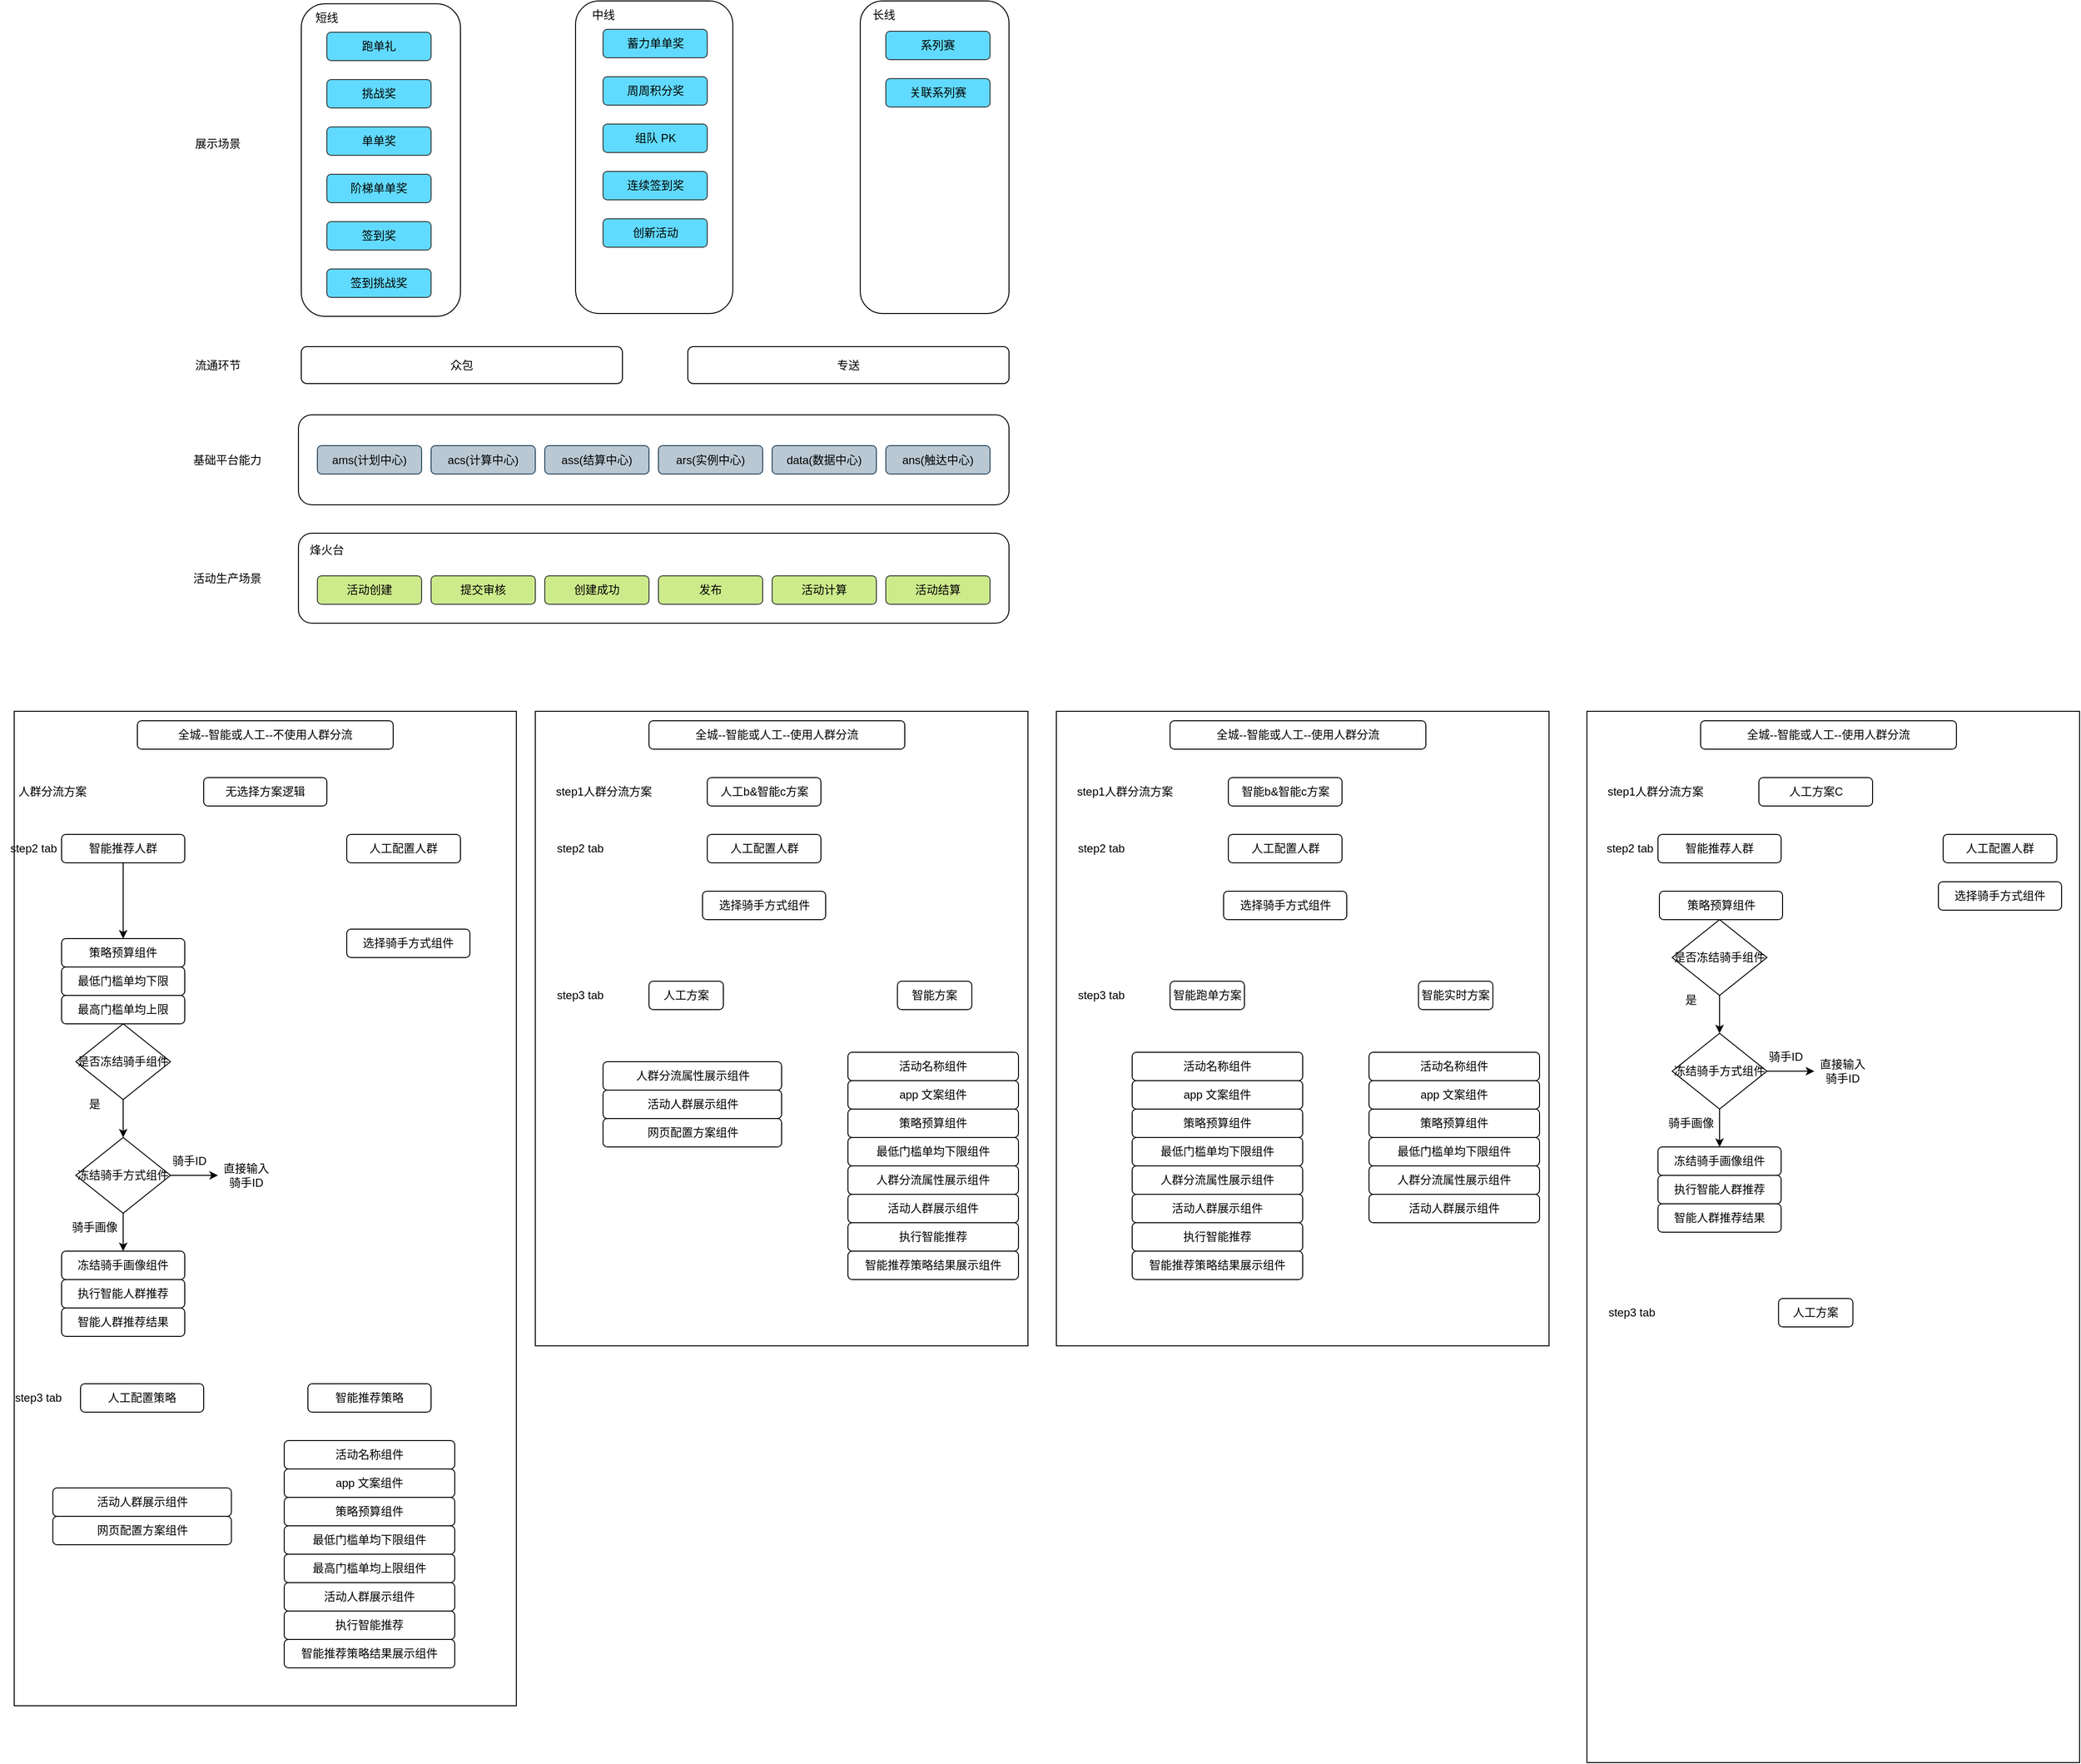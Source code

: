 <mxfile version="22.1.16" type="github">
  <diagram id="8YFWgbgVcO6-vwJ8IvwV" name="第 1 页">
    <mxGraphModel dx="1642" dy="1104" grid="1" gridSize="10" guides="1" tooltips="1" connect="1" arrows="1" fold="1" page="0" pageScale="1" pageWidth="827" pageHeight="1169" math="0" shadow="0">
      <root>
        <mxCell id="0" />
        <mxCell id="1" parent="0" />
        <mxCell id="3CqS7RNdXRY-ojEXQV0p-57" value="" style="rounded=0;whiteSpace=wrap;html=1;" vertex="1" parent="1">
          <mxGeometry x="300" y="730" width="520" height="670" as="geometry" />
        </mxCell>
        <mxCell id="3CqS7RNdXRY-ojEXQV0p-13" value="" style="rounded=0;whiteSpace=wrap;html=1;" vertex="1" parent="1">
          <mxGeometry x="-250" y="730" width="530" height="1050" as="geometry" />
        </mxCell>
        <mxCell id="3CqS7RNdXRY-ojEXQV0p-10" value="" style="edgeStyle=orthogonalEdgeStyle;rounded=0;orthogonalLoop=1;jettySize=auto;html=1;" edge="1" parent="1" source="3CqS7RNdXRY-ojEXQV0p-2" target="3CqS7RNdXRY-ojEXQV0p-6">
          <mxGeometry relative="1" as="geometry" />
        </mxCell>
        <mxCell id="3CqS7RNdXRY-ojEXQV0p-2" value="智能推荐人群" style="rounded=1;whiteSpace=wrap;html=1;" vertex="1" parent="1">
          <mxGeometry x="-200" y="860" width="130" height="30" as="geometry" />
        </mxCell>
        <mxCell id="3CqS7RNdXRY-ojEXQV0p-4" value="人工配置人群" style="rounded=1;whiteSpace=wrap;html=1;" vertex="1" parent="1">
          <mxGeometry x="101" y="860" width="120" height="30" as="geometry" />
        </mxCell>
        <mxCell id="3CqS7RNdXRY-ojEXQV0p-6" value="策略预算组件" style="rounded=1;whiteSpace=wrap;html=1;" vertex="1" parent="1">
          <mxGeometry x="-200" y="970" width="130" height="30" as="geometry" />
        </mxCell>
        <mxCell id="3CqS7RNdXRY-ojEXQV0p-7" value="最低门槛单均下限" style="rounded=1;whiteSpace=wrap;html=1;" vertex="1" parent="1">
          <mxGeometry x="-200" y="1000" width="130" height="30" as="geometry" />
        </mxCell>
        <mxCell id="3CqS7RNdXRY-ojEXQV0p-8" value="最高门槛单均上限" style="rounded=1;whiteSpace=wrap;html=1;" vertex="1" parent="1">
          <mxGeometry x="-200" y="1030" width="130" height="30" as="geometry" />
        </mxCell>
        <mxCell id="3CqS7RNdXRY-ojEXQV0p-9" value="step2 tab" style="text;html=1;align=center;verticalAlign=middle;resizable=0;points=[];autosize=1;strokeColor=none;fillColor=none;" vertex="1" parent="1">
          <mxGeometry x="-265" y="860" width="70" height="30" as="geometry" />
        </mxCell>
        <mxCell id="3CqS7RNdXRY-ojEXQV0p-11" value="全城--智能或人工--不使用人群分流" style="rounded=1;whiteSpace=wrap;html=1;" vertex="1" parent="1">
          <mxGeometry x="-120" y="740" width="270" height="30" as="geometry" />
        </mxCell>
        <mxCell id="3CqS7RNdXRY-ojEXQV0p-12" value="选择骑手方式组件" style="rounded=1;whiteSpace=wrap;html=1;" vertex="1" parent="1">
          <mxGeometry x="101" y="960" width="130" height="30" as="geometry" />
        </mxCell>
        <mxCell id="3CqS7RNdXRY-ojEXQV0p-20" value="" style="edgeStyle=orthogonalEdgeStyle;rounded=0;orthogonalLoop=1;jettySize=auto;html=1;" edge="1" parent="1" source="3CqS7RNdXRY-ojEXQV0p-17" target="3CqS7RNdXRY-ojEXQV0p-19">
          <mxGeometry relative="1" as="geometry" />
        </mxCell>
        <mxCell id="3CqS7RNdXRY-ojEXQV0p-17" value="是否冻结骑手组件" style="rhombus;whiteSpace=wrap;html=1;" vertex="1" parent="1">
          <mxGeometry x="-185" y="1060" width="100" height="80" as="geometry" />
        </mxCell>
        <mxCell id="3CqS7RNdXRY-ojEXQV0p-24" style="edgeStyle=orthogonalEdgeStyle;rounded=0;orthogonalLoop=1;jettySize=auto;html=1;exitX=0.5;exitY=1;exitDx=0;exitDy=0;" edge="1" parent="1" source="3CqS7RNdXRY-ojEXQV0p-19" target="3CqS7RNdXRY-ojEXQV0p-23">
          <mxGeometry relative="1" as="geometry" />
        </mxCell>
        <mxCell id="3CqS7RNdXRY-ojEXQV0p-27" style="edgeStyle=orthogonalEdgeStyle;rounded=0;orthogonalLoop=1;jettySize=auto;html=1;exitX=1;exitY=0.5;exitDx=0;exitDy=0;entryX=0;entryY=0.5;entryDx=0;entryDy=0;" edge="1" parent="1" source="3CqS7RNdXRY-ojEXQV0p-19" target="3CqS7RNdXRY-ojEXQV0p-26">
          <mxGeometry relative="1" as="geometry" />
        </mxCell>
        <mxCell id="3CqS7RNdXRY-ojEXQV0p-19" value="冻结骑手方式组件" style="rhombus;whiteSpace=wrap;html=1;" vertex="1" parent="1">
          <mxGeometry x="-185" y="1180" width="100" height="80" as="geometry" />
        </mxCell>
        <mxCell id="3CqS7RNdXRY-ojEXQV0p-21" value="是" style="text;html=1;strokeColor=none;fillColor=none;align=center;verticalAlign=middle;whiteSpace=wrap;rounded=0;" vertex="1" parent="1">
          <mxGeometry x="-195" y="1130" width="60" height="30" as="geometry" />
        </mxCell>
        <mxCell id="3CqS7RNdXRY-ojEXQV0p-23" value="冻结骑手画像组件" style="rounded=1;whiteSpace=wrap;html=1;" vertex="1" parent="1">
          <mxGeometry x="-200" y="1300" width="130" height="30" as="geometry" />
        </mxCell>
        <mxCell id="3CqS7RNdXRY-ojEXQV0p-25" value="骑手画像" style="text;html=1;strokeColor=none;fillColor=none;align=center;verticalAlign=middle;whiteSpace=wrap;rounded=0;" vertex="1" parent="1">
          <mxGeometry x="-195" y="1260" width="60" height="30" as="geometry" />
        </mxCell>
        <mxCell id="3CqS7RNdXRY-ojEXQV0p-26" value="直接输入骑手ID" style="text;html=1;strokeColor=none;fillColor=none;align=center;verticalAlign=middle;whiteSpace=wrap;rounded=0;" vertex="1" parent="1">
          <mxGeometry x="-35" y="1205" width="60" height="30" as="geometry" />
        </mxCell>
        <mxCell id="3CqS7RNdXRY-ojEXQV0p-28" value="骑手ID" style="text;html=1;strokeColor=none;fillColor=none;align=center;verticalAlign=middle;whiteSpace=wrap;rounded=0;" vertex="1" parent="1">
          <mxGeometry x="-95" y="1190" width="60" height="30" as="geometry" />
        </mxCell>
        <mxCell id="3CqS7RNdXRY-ojEXQV0p-29" value="执行智能人群推荐" style="rounded=1;whiteSpace=wrap;html=1;" vertex="1" parent="1">
          <mxGeometry x="-200" y="1330" width="130" height="30" as="geometry" />
        </mxCell>
        <mxCell id="3CqS7RNdXRY-ojEXQV0p-30" value="智能人群推荐结果" style="rounded=1;whiteSpace=wrap;html=1;" vertex="1" parent="1">
          <mxGeometry x="-200" y="1360" width="130" height="30" as="geometry" />
        </mxCell>
        <mxCell id="3CqS7RNdXRY-ojEXQV0p-31" value="全城--智能或人工--使用人群分流" style="rounded=1;whiteSpace=wrap;html=1;" vertex="1" parent="1">
          <mxGeometry x="420" y="740" width="270" height="30" as="geometry" />
        </mxCell>
        <mxCell id="3CqS7RNdXRY-ojEXQV0p-32" value="人工b&amp;amp;智能c方案" style="rounded=1;whiteSpace=wrap;html=1;" vertex="1" parent="1">
          <mxGeometry x="481.5" y="800" width="120" height="30" as="geometry" />
        </mxCell>
        <mxCell id="3CqS7RNdXRY-ojEXQV0p-33" value="无选择方案逻辑" style="rounded=1;whiteSpace=wrap;html=1;" vertex="1" parent="1">
          <mxGeometry x="-50" y="800" width="130" height="30" as="geometry" />
        </mxCell>
        <mxCell id="3CqS7RNdXRY-ojEXQV0p-34" value="人群分流方案" style="text;html=1;align=center;verticalAlign=middle;resizable=0;points=[];autosize=1;strokeColor=none;fillColor=none;" vertex="1" parent="1">
          <mxGeometry x="-260" y="800" width="100" height="30" as="geometry" />
        </mxCell>
        <mxCell id="3CqS7RNdXRY-ojEXQV0p-35" value="step1人群分流方案" style="text;html=1;align=center;verticalAlign=middle;resizable=0;points=[];autosize=1;strokeColor=none;fillColor=none;" vertex="1" parent="1">
          <mxGeometry x="311.5" y="800" width="120" height="30" as="geometry" />
        </mxCell>
        <mxCell id="3CqS7RNdXRY-ojEXQV0p-36" value="人工配置人群" style="rounded=1;whiteSpace=wrap;html=1;" vertex="1" parent="1">
          <mxGeometry x="481.5" y="860" width="120" height="30" as="geometry" />
        </mxCell>
        <mxCell id="3CqS7RNdXRY-ojEXQV0p-37" value="step2 tab" style="text;html=1;align=center;verticalAlign=middle;resizable=0;points=[];autosize=1;strokeColor=none;fillColor=none;" vertex="1" parent="1">
          <mxGeometry x="311.5" y="860" width="70" height="30" as="geometry" />
        </mxCell>
        <mxCell id="3CqS7RNdXRY-ojEXQV0p-38" value="选择骑手方式组件" style="rounded=1;whiteSpace=wrap;html=1;" vertex="1" parent="1">
          <mxGeometry x="476.5" y="920" width="130" height="30" as="geometry" />
        </mxCell>
        <mxCell id="3CqS7RNdXRY-ojEXQV0p-39" value="step3 tab" style="text;html=1;align=center;verticalAlign=middle;resizable=0;points=[];autosize=1;strokeColor=none;fillColor=none;" vertex="1" parent="1">
          <mxGeometry x="311.5" y="1015" width="70" height="30" as="geometry" />
        </mxCell>
        <mxCell id="3CqS7RNdXRY-ojEXQV0p-40" value="人工方案" style="rounded=1;whiteSpace=wrap;html=1;" vertex="1" parent="1">
          <mxGeometry x="420" y="1015" width="78.5" height="30" as="geometry" />
        </mxCell>
        <mxCell id="3CqS7RNdXRY-ojEXQV0p-41" value="智能方案" style="rounded=1;whiteSpace=wrap;html=1;" vertex="1" parent="1">
          <mxGeometry x="682.25" y="1015" width="78.5" height="30" as="geometry" />
        </mxCell>
        <mxCell id="3CqS7RNdXRY-ojEXQV0p-42" value="人群分流属性展示组件" style="rounded=1;whiteSpace=wrap;html=1;" vertex="1" parent="1">
          <mxGeometry x="371.5" y="1100" width="188.5" height="30" as="geometry" />
        </mxCell>
        <mxCell id="3CqS7RNdXRY-ojEXQV0p-44" value="活动人群展示组件" style="rounded=1;whiteSpace=wrap;html=1;" vertex="1" parent="1">
          <mxGeometry x="371.5" y="1130" width="188.5" height="30" as="geometry" />
        </mxCell>
        <mxCell id="3CqS7RNdXRY-ojEXQV0p-45" value="网页配置方案组件" style="rounded=1;whiteSpace=wrap;html=1;" vertex="1" parent="1">
          <mxGeometry x="371.5" y="1160" width="188.5" height="30" as="geometry" />
        </mxCell>
        <mxCell id="3CqS7RNdXRY-ojEXQV0p-47" value="活动名称组件" style="rounded=1;whiteSpace=wrap;html=1;" vertex="1" parent="1">
          <mxGeometry x="630" y="1090" width="180" height="30" as="geometry" />
        </mxCell>
        <mxCell id="3CqS7RNdXRY-ojEXQV0p-48" value="app 文案组件" style="rounded=1;whiteSpace=wrap;html=1;" vertex="1" parent="1">
          <mxGeometry x="630" y="1120" width="180" height="30" as="geometry" />
        </mxCell>
        <mxCell id="3CqS7RNdXRY-ojEXQV0p-49" value="策略预算组件" style="rounded=1;whiteSpace=wrap;html=1;" vertex="1" parent="1">
          <mxGeometry x="630" y="1150" width="180" height="30" as="geometry" />
        </mxCell>
        <mxCell id="3CqS7RNdXRY-ojEXQV0p-50" value="最低门槛单均下限组件" style="rounded=1;whiteSpace=wrap;html=1;" vertex="1" parent="1">
          <mxGeometry x="630" y="1180" width="180" height="30" as="geometry" />
        </mxCell>
        <mxCell id="3CqS7RNdXRY-ojEXQV0p-51" value="人群分流属性展示组件" style="rounded=1;whiteSpace=wrap;html=1;" vertex="1" parent="1">
          <mxGeometry x="630" y="1210" width="180" height="30" as="geometry" />
        </mxCell>
        <mxCell id="3CqS7RNdXRY-ojEXQV0p-52" value="活动人群展示组件" style="rounded=1;whiteSpace=wrap;html=1;" vertex="1" parent="1">
          <mxGeometry x="630" y="1240" width="180" height="30" as="geometry" />
        </mxCell>
        <mxCell id="3CqS7RNdXRY-ojEXQV0p-53" value="执行智能推荐" style="rounded=1;whiteSpace=wrap;html=1;" vertex="1" parent="1">
          <mxGeometry x="630" y="1270" width="180" height="30" as="geometry" />
        </mxCell>
        <mxCell id="3CqS7RNdXRY-ojEXQV0p-54" value="智能推荐策略结果展示组件" style="rounded=1;whiteSpace=wrap;html=1;" vertex="1" parent="1">
          <mxGeometry x="630" y="1300" width="180" height="30" as="geometry" />
        </mxCell>
        <mxCell id="3CqS7RNdXRY-ojEXQV0p-58" value="step3 tab" style="text;html=1;align=center;verticalAlign=middle;resizable=0;points=[];autosize=1;strokeColor=none;fillColor=none;" vertex="1" parent="1">
          <mxGeometry x="-260" y="1440" width="70" height="30" as="geometry" />
        </mxCell>
        <mxCell id="3CqS7RNdXRY-ojEXQV0p-59" value="人工配置策略" style="rounded=1;whiteSpace=wrap;html=1;" vertex="1" parent="1">
          <mxGeometry x="-180" y="1440" width="130" height="30" as="geometry" />
        </mxCell>
        <mxCell id="3CqS7RNdXRY-ojEXQV0p-60" value="智能推荐策略" style="rounded=1;whiteSpace=wrap;html=1;" vertex="1" parent="1">
          <mxGeometry x="60" y="1440" width="130" height="30" as="geometry" />
        </mxCell>
        <mxCell id="3CqS7RNdXRY-ojEXQV0p-61" value="活动人群展示组件" style="rounded=1;whiteSpace=wrap;html=1;" vertex="1" parent="1">
          <mxGeometry x="-209.25" y="1550" width="188.5" height="30" as="geometry" />
        </mxCell>
        <mxCell id="3CqS7RNdXRY-ojEXQV0p-62" value="网页配置方案组件" style="rounded=1;whiteSpace=wrap;html=1;" vertex="1" parent="1">
          <mxGeometry x="-209.25" y="1580" width="188.5" height="30" as="geometry" />
        </mxCell>
        <mxCell id="3CqS7RNdXRY-ojEXQV0p-63" value="活动名称组件" style="rounded=1;whiteSpace=wrap;html=1;" vertex="1" parent="1">
          <mxGeometry x="35" y="1500" width="180" height="30" as="geometry" />
        </mxCell>
        <mxCell id="3CqS7RNdXRY-ojEXQV0p-64" value="app 文案组件" style="rounded=1;whiteSpace=wrap;html=1;" vertex="1" parent="1">
          <mxGeometry x="35" y="1530" width="180" height="30" as="geometry" />
        </mxCell>
        <mxCell id="3CqS7RNdXRY-ojEXQV0p-65" value="策略预算组件" style="rounded=1;whiteSpace=wrap;html=1;" vertex="1" parent="1">
          <mxGeometry x="35" y="1560" width="180" height="30" as="geometry" />
        </mxCell>
        <mxCell id="3CqS7RNdXRY-ojEXQV0p-66" value="最低门槛单均下限组件" style="rounded=1;whiteSpace=wrap;html=1;" vertex="1" parent="1">
          <mxGeometry x="35" y="1590" width="180" height="30" as="geometry" />
        </mxCell>
        <mxCell id="3CqS7RNdXRY-ojEXQV0p-67" value="最高门槛单均上限组件" style="rounded=1;whiteSpace=wrap;html=1;" vertex="1" parent="1">
          <mxGeometry x="35" y="1620" width="180" height="30" as="geometry" />
        </mxCell>
        <mxCell id="3CqS7RNdXRY-ojEXQV0p-68" value="活动人群展示组件" style="rounded=1;whiteSpace=wrap;html=1;" vertex="1" parent="1">
          <mxGeometry x="35" y="1650" width="180" height="30" as="geometry" />
        </mxCell>
        <mxCell id="3CqS7RNdXRY-ojEXQV0p-69" value="执行智能推荐" style="rounded=1;whiteSpace=wrap;html=1;" vertex="1" parent="1">
          <mxGeometry x="35" y="1680" width="180" height="30" as="geometry" />
        </mxCell>
        <mxCell id="3CqS7RNdXRY-ojEXQV0p-70" value="智能推荐策略结果展示组件" style="rounded=1;whiteSpace=wrap;html=1;" vertex="1" parent="1">
          <mxGeometry x="35" y="1710" width="180" height="30" as="geometry" />
        </mxCell>
        <mxCell id="3CqS7RNdXRY-ojEXQV0p-71" value="" style="group;movable=0;resizable=0;rotatable=0;deletable=0;editable=0;locked=1;connectable=0;" vertex="1" connectable="0" parent="1">
          <mxGeometry x="-70" y="-20" width="870" height="657" as="geometry" />
        </mxCell>
        <mxCell id="nUZS-_edcsPRgrgGCuFx-1" value="" style="rounded=1;whiteSpace=wrap;html=1;" parent="3CqS7RNdXRY-ojEXQV0p-71" vertex="1">
          <mxGeometry x="123" y="3" width="168" height="330" as="geometry" />
        </mxCell>
        <mxCell id="hgzIw1-CkxO_cI2bNOXv-1" value="" style="rounded=1;whiteSpace=wrap;html=1;" parent="3CqS7RNdXRY-ojEXQV0p-71" vertex="1">
          <mxGeometry x="412.5" width="166" height="330" as="geometry" />
        </mxCell>
        <mxCell id="hgzIw1-CkxO_cI2bNOXv-2" value="" style="rounded=1;whiteSpace=wrap;html=1;" parent="3CqS7RNdXRY-ojEXQV0p-71" vertex="1">
          <mxGeometry x="713" width="157" height="330" as="geometry" />
        </mxCell>
        <mxCell id="hgzIw1-CkxO_cI2bNOXv-3" value="短线" style="text;html=1;strokeColor=none;fillColor=none;align=center;verticalAlign=middle;whiteSpace=wrap;rounded=0;" parent="3CqS7RNdXRY-ojEXQV0p-71" vertex="1">
          <mxGeometry x="120" y="3" width="60" height="30" as="geometry" />
        </mxCell>
        <mxCell id="hgzIw1-CkxO_cI2bNOXv-4" value="中线" style="text;html=1;strokeColor=none;fillColor=none;align=center;verticalAlign=middle;whiteSpace=wrap;rounded=0;" parent="3CqS7RNdXRY-ojEXQV0p-71" vertex="1">
          <mxGeometry x="411.5" width="60" height="30" as="geometry" />
        </mxCell>
        <mxCell id="hgzIw1-CkxO_cI2bNOXv-5" value="长线" style="text;html=1;strokeColor=none;fillColor=none;align=center;verticalAlign=middle;whiteSpace=wrap;rounded=0;" parent="3CqS7RNdXRY-ojEXQV0p-71" vertex="1">
          <mxGeometry x="708" width="60" height="30" as="geometry" />
        </mxCell>
        <mxCell id="hgzIw1-CkxO_cI2bNOXv-6" value="展示场景" style="text;html=1;strokeColor=none;fillColor=none;align=center;verticalAlign=middle;whiteSpace=wrap;rounded=0;" parent="3CqS7RNdXRY-ojEXQV0p-71" vertex="1">
          <mxGeometry x="5" y="136" width="60" height="30" as="geometry" />
        </mxCell>
        <mxCell id="hgzIw1-CkxO_cI2bNOXv-7" value="基础平台能力" style="text;html=1;strokeColor=none;fillColor=none;align=center;verticalAlign=middle;whiteSpace=wrap;rounded=0;" parent="3CqS7RNdXRY-ojEXQV0p-71" vertex="1">
          <mxGeometry y="469.5" width="90" height="30" as="geometry" />
        </mxCell>
        <mxCell id="hgzIw1-CkxO_cI2bNOXv-8" value="" style="rounded=1;whiteSpace=wrap;html=1;" parent="3CqS7RNdXRY-ojEXQV0p-71" vertex="1">
          <mxGeometry x="120" y="437" width="750" height="95" as="geometry" />
        </mxCell>
        <mxCell id="hgzIw1-CkxO_cI2bNOXv-12" value="跑单礼" style="rounded=1;whiteSpace=wrap;html=1;fillColor=#61DAFF;strokeColor=#36393d;" parent="3CqS7RNdXRY-ojEXQV0p-71" vertex="1">
          <mxGeometry x="150" y="33" width="110" height="30" as="geometry" />
        </mxCell>
        <mxCell id="hgzIw1-CkxO_cI2bNOXv-13" value="挑战奖" style="rounded=1;whiteSpace=wrap;html=1;fillColor=#61DAFF;strokeColor=#36393d;" parent="3CqS7RNdXRY-ojEXQV0p-71" vertex="1">
          <mxGeometry x="150" y="83" width="110" height="30" as="geometry" />
        </mxCell>
        <mxCell id="hgzIw1-CkxO_cI2bNOXv-14" value="单单奖" style="rounded=1;whiteSpace=wrap;html=1;fillColor=#61DAFF;strokeColor=#36393d;" parent="3CqS7RNdXRY-ojEXQV0p-71" vertex="1">
          <mxGeometry x="150" y="133" width="110" height="30" as="geometry" />
        </mxCell>
        <mxCell id="hgzIw1-CkxO_cI2bNOXv-15" value="阶梯单单奖" style="rounded=1;whiteSpace=wrap;html=1;fillColor=#61DAFF;strokeColor=#36393d;" parent="3CqS7RNdXRY-ojEXQV0p-71" vertex="1">
          <mxGeometry x="150" y="183" width="110" height="30" as="geometry" />
        </mxCell>
        <mxCell id="hgzIw1-CkxO_cI2bNOXv-16" value="签到奖" style="rounded=1;whiteSpace=wrap;html=1;fillColor=#61DAFF;strokeColor=#36393d;" parent="3CqS7RNdXRY-ojEXQV0p-71" vertex="1">
          <mxGeometry x="150" y="233" width="110" height="30" as="geometry" />
        </mxCell>
        <mxCell id="hgzIw1-CkxO_cI2bNOXv-17" value="签到挑战奖" style="rounded=1;whiteSpace=wrap;html=1;fillColor=#61DAFF;strokeColor=#36393d;" parent="3CqS7RNdXRY-ojEXQV0p-71" vertex="1">
          <mxGeometry x="150" y="283" width="110" height="30" as="geometry" />
        </mxCell>
        <mxCell id="hgzIw1-CkxO_cI2bNOXv-20" value="蓄力单单奖" style="rounded=1;whiteSpace=wrap;html=1;fillColor=#61DAFF;strokeColor=#36393d;" parent="3CqS7RNdXRY-ojEXQV0p-71" vertex="1">
          <mxGeometry x="441.5" y="30" width="110" height="30" as="geometry" />
        </mxCell>
        <mxCell id="hgzIw1-CkxO_cI2bNOXv-21" value="周周积分奖" style="rounded=1;whiteSpace=wrap;html=1;fillColor=#61DAFF;strokeColor=#36393d;" parent="3CqS7RNdXRY-ojEXQV0p-71" vertex="1">
          <mxGeometry x="441.5" y="80" width="110" height="30" as="geometry" />
        </mxCell>
        <mxCell id="hgzIw1-CkxO_cI2bNOXv-22" value="组队 PK" style="rounded=1;whiteSpace=wrap;html=1;fillColor=#61DAFF;strokeColor=#36393d;" parent="3CqS7RNdXRY-ojEXQV0p-71" vertex="1">
          <mxGeometry x="441.5" y="130" width="110" height="30" as="geometry" />
        </mxCell>
        <mxCell id="hgzIw1-CkxO_cI2bNOXv-23" value="连续签到奖" style="rounded=1;whiteSpace=wrap;html=1;fillColor=#61DAFF;strokeColor=#36393d;" parent="3CqS7RNdXRY-ojEXQV0p-71" vertex="1">
          <mxGeometry x="441.5" y="180" width="110" height="30" as="geometry" />
        </mxCell>
        <mxCell id="hgzIw1-CkxO_cI2bNOXv-24" value="创新活动" style="rounded=1;whiteSpace=wrap;html=1;fillColor=#61DAFF;strokeColor=#36393d;" parent="3CqS7RNdXRY-ojEXQV0p-71" vertex="1">
          <mxGeometry x="441.5" y="230" width="110" height="30" as="geometry" />
        </mxCell>
        <mxCell id="hgzIw1-CkxO_cI2bNOXv-26" value="系列赛" style="rounded=1;whiteSpace=wrap;html=1;fillColor=#61DAFF;strokeColor=#36393d;" parent="3CqS7RNdXRY-ojEXQV0p-71" vertex="1">
          <mxGeometry x="740" y="32" width="110" height="30" as="geometry" />
        </mxCell>
        <mxCell id="hgzIw1-CkxO_cI2bNOXv-27" value="关联系列赛" style="rounded=1;whiteSpace=wrap;html=1;fillColor=#61DAFF;strokeColor=#36393d;" parent="3CqS7RNdXRY-ojEXQV0p-71" vertex="1">
          <mxGeometry x="740" y="82" width="110" height="30" as="geometry" />
        </mxCell>
        <mxCell id="hgzIw1-CkxO_cI2bNOXv-28" value="活动生产场景" style="text;html=1;strokeColor=none;fillColor=none;align=center;verticalAlign=middle;whiteSpace=wrap;rounded=0;" parent="3CqS7RNdXRY-ojEXQV0p-71" vertex="1">
          <mxGeometry y="594.5" width="90" height="30" as="geometry" />
        </mxCell>
        <mxCell id="hgzIw1-CkxO_cI2bNOXv-29" value="" style="rounded=1;whiteSpace=wrap;html=1;" parent="3CqS7RNdXRY-ojEXQV0p-71" vertex="1">
          <mxGeometry x="120" y="562" width="750" height="95" as="geometry" />
        </mxCell>
        <mxCell id="hgzIw1-CkxO_cI2bNOXv-30" value="烽火台" style="text;html=1;strokeColor=none;fillColor=none;align=center;verticalAlign=middle;whiteSpace=wrap;rounded=0;" parent="3CqS7RNdXRY-ojEXQV0p-71" vertex="1">
          <mxGeometry x="120" y="564.5" width="60" height="30" as="geometry" />
        </mxCell>
        <mxCell id="hgzIw1-CkxO_cI2bNOXv-31" value="ams(计划中心)" style="rounded=1;whiteSpace=wrap;html=1;fillColor=#bac8d3;strokeColor=#23445d;" parent="3CqS7RNdXRY-ojEXQV0p-71" vertex="1">
          <mxGeometry x="140" y="469.5" width="110" height="30" as="geometry" />
        </mxCell>
        <mxCell id="hgzIw1-CkxO_cI2bNOXv-32" value="acs(计算中心)" style="rounded=1;whiteSpace=wrap;html=1;fillColor=#bac8d3;strokeColor=#23445d;" parent="3CqS7RNdXRY-ojEXQV0p-71" vertex="1">
          <mxGeometry x="260" y="469.5" width="110" height="30" as="geometry" />
        </mxCell>
        <mxCell id="hgzIw1-CkxO_cI2bNOXv-33" value="ass(结算中心)" style="rounded=1;whiteSpace=wrap;html=1;fillColor=#bac8d3;strokeColor=#23445d;" parent="3CqS7RNdXRY-ojEXQV0p-71" vertex="1">
          <mxGeometry x="380" y="469.5" width="110" height="30" as="geometry" />
        </mxCell>
        <mxCell id="hgzIw1-CkxO_cI2bNOXv-34" value="ars(实例中心)" style="rounded=1;whiteSpace=wrap;html=1;fillColor=#bac8d3;strokeColor=#23445d;" parent="3CqS7RNdXRY-ojEXQV0p-71" vertex="1">
          <mxGeometry x="500" y="469.5" width="110" height="30" as="geometry" />
        </mxCell>
        <mxCell id="hgzIw1-CkxO_cI2bNOXv-35" value="data(数据中心)" style="rounded=1;whiteSpace=wrap;html=1;fillColor=#bac8d3;strokeColor=#23445d;" parent="3CqS7RNdXRY-ojEXQV0p-71" vertex="1">
          <mxGeometry x="620" y="469.5" width="110" height="30" as="geometry" />
        </mxCell>
        <mxCell id="hgzIw1-CkxO_cI2bNOXv-36" value="ans(触达中心)" style="rounded=1;whiteSpace=wrap;html=1;fillColor=#bac8d3;strokeColor=#23445d;" parent="3CqS7RNdXRY-ojEXQV0p-71" vertex="1">
          <mxGeometry x="740" y="469.5" width="110" height="30" as="geometry" />
        </mxCell>
        <mxCell id="hgzIw1-CkxO_cI2bNOXv-37" value="活动创建" style="rounded=1;whiteSpace=wrap;html=1;fillColor=#cdeb8b;strokeColor=#36393d;" parent="3CqS7RNdXRY-ojEXQV0p-71" vertex="1">
          <mxGeometry x="140" y="607" width="110" height="30" as="geometry" />
        </mxCell>
        <mxCell id="hgzIw1-CkxO_cI2bNOXv-38" value="提交审核" style="rounded=1;whiteSpace=wrap;html=1;fillColor=#cdeb8b;strokeColor=#36393d;" parent="3CqS7RNdXRY-ojEXQV0p-71" vertex="1">
          <mxGeometry x="260" y="607" width="110" height="30" as="geometry" />
        </mxCell>
        <mxCell id="hgzIw1-CkxO_cI2bNOXv-39" value="创建成功" style="rounded=1;whiteSpace=wrap;html=1;fillColor=#cdeb8b;strokeColor=#36393d;" parent="3CqS7RNdXRY-ojEXQV0p-71" vertex="1">
          <mxGeometry x="380" y="607" width="110" height="30" as="geometry" />
        </mxCell>
        <mxCell id="hgzIw1-CkxO_cI2bNOXv-40" value="发布" style="rounded=1;whiteSpace=wrap;html=1;fillColor=#cdeb8b;strokeColor=#36393d;" parent="3CqS7RNdXRY-ojEXQV0p-71" vertex="1">
          <mxGeometry x="500" y="607" width="110" height="30" as="geometry" />
        </mxCell>
        <mxCell id="hgzIw1-CkxO_cI2bNOXv-41" value="活动计算" style="rounded=1;whiteSpace=wrap;html=1;fillColor=#cdeb8b;strokeColor=#36393d;" parent="3CqS7RNdXRY-ojEXQV0p-71" vertex="1">
          <mxGeometry x="620" y="607" width="110" height="30" as="geometry" />
        </mxCell>
        <mxCell id="hgzIw1-CkxO_cI2bNOXv-43" value="活动结算" style="rounded=1;whiteSpace=wrap;html=1;fillColor=#cdeb8b;strokeColor=#36393d;" parent="3CqS7RNdXRY-ojEXQV0p-71" vertex="1">
          <mxGeometry x="740" y="607" width="110" height="30" as="geometry" />
        </mxCell>
        <mxCell id="hgzIw1-CkxO_cI2bNOXv-46" value="流通环节" style="text;html=1;strokeColor=none;fillColor=none;align=center;verticalAlign=middle;whiteSpace=wrap;rounded=0;" parent="3CqS7RNdXRY-ojEXQV0p-71" vertex="1">
          <mxGeometry x="5" y="369.5" width="60" height="30" as="geometry" />
        </mxCell>
        <mxCell id="hgzIw1-CkxO_cI2bNOXv-48" value="专送" style="rounded=1;whiteSpace=wrap;html=1;" parent="3CqS7RNdXRY-ojEXQV0p-71" vertex="1">
          <mxGeometry x="531" y="365" width="339" height="39" as="geometry" />
        </mxCell>
        <mxCell id="hgzIw1-CkxO_cI2bNOXv-49" value="众包" style="rounded=1;whiteSpace=wrap;html=1;" parent="3CqS7RNdXRY-ojEXQV0p-71" vertex="1">
          <mxGeometry x="123" y="365" width="339" height="39" as="geometry" />
        </mxCell>
        <mxCell id="3CqS7RNdXRY-ojEXQV0p-93" value="" style="rounded=0;whiteSpace=wrap;html=1;" vertex="1" parent="1">
          <mxGeometry x="850" y="730" width="520" height="670" as="geometry" />
        </mxCell>
        <mxCell id="3CqS7RNdXRY-ojEXQV0p-94" value="全城--智能或人工--使用人群分流" style="rounded=1;whiteSpace=wrap;html=1;" vertex="1" parent="1">
          <mxGeometry x="970" y="740" width="270" height="30" as="geometry" />
        </mxCell>
        <mxCell id="3CqS7RNdXRY-ojEXQV0p-95" value="智能b&amp;amp;智能c方案" style="rounded=1;whiteSpace=wrap;html=1;" vertex="1" parent="1">
          <mxGeometry x="1031.5" y="800" width="120" height="30" as="geometry" />
        </mxCell>
        <mxCell id="3CqS7RNdXRY-ojEXQV0p-96" value="step1人群分流方案" style="text;html=1;align=center;verticalAlign=middle;resizable=0;points=[];autosize=1;strokeColor=none;fillColor=none;" vertex="1" parent="1">
          <mxGeometry x="861.5" y="800" width="120" height="30" as="geometry" />
        </mxCell>
        <mxCell id="3CqS7RNdXRY-ojEXQV0p-97" value="人工配置人群" style="rounded=1;whiteSpace=wrap;html=1;" vertex="1" parent="1">
          <mxGeometry x="1031.5" y="860" width="120" height="30" as="geometry" />
        </mxCell>
        <mxCell id="3CqS7RNdXRY-ojEXQV0p-98" value="step2 tab" style="text;html=1;align=center;verticalAlign=middle;resizable=0;points=[];autosize=1;strokeColor=none;fillColor=none;" vertex="1" parent="1">
          <mxGeometry x="861.5" y="860" width="70" height="30" as="geometry" />
        </mxCell>
        <mxCell id="3CqS7RNdXRY-ojEXQV0p-99" value="选择骑手方式组件" style="rounded=1;whiteSpace=wrap;html=1;" vertex="1" parent="1">
          <mxGeometry x="1026.5" y="920" width="130" height="30" as="geometry" />
        </mxCell>
        <mxCell id="3CqS7RNdXRY-ojEXQV0p-100" value="step3 tab" style="text;html=1;align=center;verticalAlign=middle;resizable=0;points=[];autosize=1;strokeColor=none;fillColor=none;" vertex="1" parent="1">
          <mxGeometry x="861.5" y="1015" width="70" height="30" as="geometry" />
        </mxCell>
        <mxCell id="3CqS7RNdXRY-ojEXQV0p-101" value="智能跑单方案" style="rounded=1;whiteSpace=wrap;html=1;" vertex="1" parent="1">
          <mxGeometry x="970" y="1015" width="78.5" height="30" as="geometry" />
        </mxCell>
        <mxCell id="3CqS7RNdXRY-ojEXQV0p-102" value="智能实时方案" style="rounded=1;whiteSpace=wrap;html=1;" vertex="1" parent="1">
          <mxGeometry x="1232.25" y="1015" width="78.5" height="30" as="geometry" />
        </mxCell>
        <mxCell id="3CqS7RNdXRY-ojEXQV0p-106" value="活动名称组件" style="rounded=1;whiteSpace=wrap;html=1;" vertex="1" parent="1">
          <mxGeometry x="1180" y="1090" width="180" height="30" as="geometry" />
        </mxCell>
        <mxCell id="3CqS7RNdXRY-ojEXQV0p-107" value="app 文案组件" style="rounded=1;whiteSpace=wrap;html=1;" vertex="1" parent="1">
          <mxGeometry x="1180" y="1120" width="180" height="30" as="geometry" />
        </mxCell>
        <mxCell id="3CqS7RNdXRY-ojEXQV0p-108" value="策略预算组件" style="rounded=1;whiteSpace=wrap;html=1;" vertex="1" parent="1">
          <mxGeometry x="1180" y="1150" width="180" height="30" as="geometry" />
        </mxCell>
        <mxCell id="3CqS7RNdXRY-ojEXQV0p-109" value="最低门槛单均下限组件" style="rounded=1;whiteSpace=wrap;html=1;" vertex="1" parent="1">
          <mxGeometry x="1180" y="1180" width="180" height="30" as="geometry" />
        </mxCell>
        <mxCell id="3CqS7RNdXRY-ojEXQV0p-110" value="人群分流属性展示组件" style="rounded=1;whiteSpace=wrap;html=1;" vertex="1" parent="1">
          <mxGeometry x="1180" y="1210" width="180" height="30" as="geometry" />
        </mxCell>
        <mxCell id="3CqS7RNdXRY-ojEXQV0p-111" value="活动人群展示组件" style="rounded=1;whiteSpace=wrap;html=1;" vertex="1" parent="1">
          <mxGeometry x="1180" y="1240" width="180" height="30" as="geometry" />
        </mxCell>
        <mxCell id="3CqS7RNdXRY-ojEXQV0p-114" value="活动名称组件" style="rounded=1;whiteSpace=wrap;html=1;" vertex="1" parent="1">
          <mxGeometry x="930" y="1090" width="180" height="30" as="geometry" />
        </mxCell>
        <mxCell id="3CqS7RNdXRY-ojEXQV0p-115" value="app 文案组件" style="rounded=1;whiteSpace=wrap;html=1;" vertex="1" parent="1">
          <mxGeometry x="930" y="1120" width="180" height="30" as="geometry" />
        </mxCell>
        <mxCell id="3CqS7RNdXRY-ojEXQV0p-116" value="策略预算组件" style="rounded=1;whiteSpace=wrap;html=1;" vertex="1" parent="1">
          <mxGeometry x="930" y="1150" width="180" height="30" as="geometry" />
        </mxCell>
        <mxCell id="3CqS7RNdXRY-ojEXQV0p-117" value="最低门槛单均下限组件" style="rounded=1;whiteSpace=wrap;html=1;" vertex="1" parent="1">
          <mxGeometry x="930" y="1180" width="180" height="30" as="geometry" />
        </mxCell>
        <mxCell id="3CqS7RNdXRY-ojEXQV0p-118" value="人群分流属性展示组件" style="rounded=1;whiteSpace=wrap;html=1;" vertex="1" parent="1">
          <mxGeometry x="930" y="1210" width="180" height="30" as="geometry" />
        </mxCell>
        <mxCell id="3CqS7RNdXRY-ojEXQV0p-119" value="活动人群展示组件" style="rounded=1;whiteSpace=wrap;html=1;" vertex="1" parent="1">
          <mxGeometry x="930" y="1240" width="180" height="30" as="geometry" />
        </mxCell>
        <mxCell id="3CqS7RNdXRY-ojEXQV0p-120" value="执行智能推荐" style="rounded=1;whiteSpace=wrap;html=1;" vertex="1" parent="1">
          <mxGeometry x="930" y="1270" width="180" height="30" as="geometry" />
        </mxCell>
        <mxCell id="3CqS7RNdXRY-ojEXQV0p-121" value="智能推荐策略结果展示组件" style="rounded=1;whiteSpace=wrap;html=1;" vertex="1" parent="1">
          <mxGeometry x="930" y="1300" width="180" height="30" as="geometry" />
        </mxCell>
        <mxCell id="3CqS7RNdXRY-ojEXQV0p-122" value="" style="rounded=0;whiteSpace=wrap;html=1;" vertex="1" parent="1">
          <mxGeometry x="1410" y="730" width="520" height="1110" as="geometry" />
        </mxCell>
        <mxCell id="3CqS7RNdXRY-ojEXQV0p-123" value="全城--智能或人工--使用人群分流" style="rounded=1;whiteSpace=wrap;html=1;" vertex="1" parent="1">
          <mxGeometry x="1530" y="740" width="270" height="30" as="geometry" />
        </mxCell>
        <mxCell id="3CqS7RNdXRY-ojEXQV0p-124" value="人工方案C" style="rounded=1;whiteSpace=wrap;html=1;" vertex="1" parent="1">
          <mxGeometry x="1591.5" y="800" width="120" height="30" as="geometry" />
        </mxCell>
        <mxCell id="3CqS7RNdXRY-ojEXQV0p-125" value="step1人群分流方案" style="text;html=1;align=center;verticalAlign=middle;resizable=0;points=[];autosize=1;strokeColor=none;fillColor=none;" vertex="1" parent="1">
          <mxGeometry x="1421.5" y="800" width="120" height="30" as="geometry" />
        </mxCell>
        <mxCell id="3CqS7RNdXRY-ojEXQV0p-128" value="选择骑手方式组件" style="rounded=1;whiteSpace=wrap;html=1;" vertex="1" parent="1">
          <mxGeometry x="1781" y="910" width="130" height="30" as="geometry" />
        </mxCell>
        <mxCell id="3CqS7RNdXRY-ojEXQV0p-129" value="step3 tab" style="text;html=1;align=center;verticalAlign=middle;resizable=0;points=[];autosize=1;strokeColor=none;fillColor=none;" vertex="1" parent="1">
          <mxGeometry x="1421.5" y="1350" width="70" height="30" as="geometry" />
        </mxCell>
        <mxCell id="3CqS7RNdXRY-ojEXQV0p-130" value="人工方案" style="rounded=1;whiteSpace=wrap;html=1;" vertex="1" parent="1">
          <mxGeometry x="1612.25" y="1350" width="78.5" height="30" as="geometry" />
        </mxCell>
        <mxCell id="3CqS7RNdXRY-ojEXQV0p-146" value="智能推荐人群" style="rounded=1;whiteSpace=wrap;html=1;" vertex="1" parent="1">
          <mxGeometry x="1485" y="860" width="130" height="30" as="geometry" />
        </mxCell>
        <mxCell id="3CqS7RNdXRY-ojEXQV0p-147" value="人工配置人群" style="rounded=1;whiteSpace=wrap;html=1;" vertex="1" parent="1">
          <mxGeometry x="1786" y="860" width="120" height="30" as="geometry" />
        </mxCell>
        <mxCell id="3CqS7RNdXRY-ojEXQV0p-148" value="step2 tab" style="text;html=1;align=center;verticalAlign=middle;resizable=0;points=[];autosize=1;strokeColor=none;fillColor=none;" vertex="1" parent="1">
          <mxGeometry x="1420" y="860" width="70" height="30" as="geometry" />
        </mxCell>
        <mxCell id="3CqS7RNdXRY-ojEXQV0p-149" value="策略预算组件" style="rounded=1;whiteSpace=wrap;html=1;" vertex="1" parent="1">
          <mxGeometry x="1486.5" y="920" width="130" height="30" as="geometry" />
        </mxCell>
        <mxCell id="3CqS7RNdXRY-ojEXQV0p-152" value="" style="edgeStyle=orthogonalEdgeStyle;rounded=0;orthogonalLoop=1;jettySize=auto;html=1;" edge="1" parent="1" source="3CqS7RNdXRY-ojEXQV0p-153" target="3CqS7RNdXRY-ojEXQV0p-156">
          <mxGeometry relative="1" as="geometry" />
        </mxCell>
        <mxCell id="3CqS7RNdXRY-ojEXQV0p-153" value="是否冻结骑手组件" style="rhombus;whiteSpace=wrap;html=1;" vertex="1" parent="1">
          <mxGeometry x="1500" y="950" width="100" height="80" as="geometry" />
        </mxCell>
        <mxCell id="3CqS7RNdXRY-ojEXQV0p-154" style="edgeStyle=orthogonalEdgeStyle;rounded=0;orthogonalLoop=1;jettySize=auto;html=1;exitX=0.5;exitY=1;exitDx=0;exitDy=0;" edge="1" parent="1" source="3CqS7RNdXRY-ojEXQV0p-156" target="3CqS7RNdXRY-ojEXQV0p-158">
          <mxGeometry relative="1" as="geometry" />
        </mxCell>
        <mxCell id="3CqS7RNdXRY-ojEXQV0p-155" style="edgeStyle=orthogonalEdgeStyle;rounded=0;orthogonalLoop=1;jettySize=auto;html=1;exitX=1;exitY=0.5;exitDx=0;exitDy=0;entryX=0;entryY=0.5;entryDx=0;entryDy=0;" edge="1" parent="1" source="3CqS7RNdXRY-ojEXQV0p-156" target="3CqS7RNdXRY-ojEXQV0p-160">
          <mxGeometry relative="1" as="geometry" />
        </mxCell>
        <mxCell id="3CqS7RNdXRY-ojEXQV0p-156" value="冻结骑手方式组件" style="rhombus;whiteSpace=wrap;html=1;" vertex="1" parent="1">
          <mxGeometry x="1500" y="1070" width="100" height="80" as="geometry" />
        </mxCell>
        <mxCell id="3CqS7RNdXRY-ojEXQV0p-157" value="是" style="text;html=1;strokeColor=none;fillColor=none;align=center;verticalAlign=middle;whiteSpace=wrap;rounded=0;" vertex="1" parent="1">
          <mxGeometry x="1490" y="1020" width="60" height="30" as="geometry" />
        </mxCell>
        <mxCell id="3CqS7RNdXRY-ojEXQV0p-158" value="冻结骑手画像组件" style="rounded=1;whiteSpace=wrap;html=1;" vertex="1" parent="1">
          <mxGeometry x="1485" y="1190" width="130" height="30" as="geometry" />
        </mxCell>
        <mxCell id="3CqS7RNdXRY-ojEXQV0p-159" value="骑手画像" style="text;html=1;strokeColor=none;fillColor=none;align=center;verticalAlign=middle;whiteSpace=wrap;rounded=0;" vertex="1" parent="1">
          <mxGeometry x="1490" y="1150" width="60" height="30" as="geometry" />
        </mxCell>
        <mxCell id="3CqS7RNdXRY-ojEXQV0p-160" value="直接输入骑手ID" style="text;html=1;strokeColor=none;fillColor=none;align=center;verticalAlign=middle;whiteSpace=wrap;rounded=0;" vertex="1" parent="1">
          <mxGeometry x="1650" y="1095" width="60" height="30" as="geometry" />
        </mxCell>
        <mxCell id="3CqS7RNdXRY-ojEXQV0p-161" value="骑手ID" style="text;html=1;strokeColor=none;fillColor=none;align=center;verticalAlign=middle;whiteSpace=wrap;rounded=0;" vertex="1" parent="1">
          <mxGeometry x="1590" y="1080" width="60" height="30" as="geometry" />
        </mxCell>
        <mxCell id="3CqS7RNdXRY-ojEXQV0p-162" value="执行智能人群推荐" style="rounded=1;whiteSpace=wrap;html=1;" vertex="1" parent="1">
          <mxGeometry x="1485" y="1220" width="130" height="30" as="geometry" />
        </mxCell>
        <mxCell id="3CqS7RNdXRY-ojEXQV0p-163" value="智能人群推荐结果" style="rounded=1;whiteSpace=wrap;html=1;" vertex="1" parent="1">
          <mxGeometry x="1485" y="1250" width="130" height="30" as="geometry" />
        </mxCell>
      </root>
    </mxGraphModel>
  </diagram>
</mxfile>
